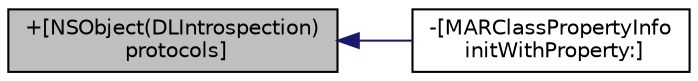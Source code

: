 digraph "+[NSObject(DLIntrospection) protocols]"
{
  edge [fontname="Helvetica",fontsize="10",labelfontname="Helvetica",labelfontsize="10"];
  node [fontname="Helvetica",fontsize="10",shape=record];
  rankdir="LR";
  Node29 [label="+[NSObject(DLIntrospection)\l protocols]",height=0.2,width=0.4,color="black", fillcolor="grey75", style="filled", fontcolor="black"];
  Node29 -> Node30 [dir="back",color="midnightblue",fontsize="10",style="solid",fontname="Helvetica"];
  Node30 [label="-[MARClassPropertyInfo\l initWithProperty:]",height=0.2,width=0.4,color="black", fillcolor="white", style="filled",URL="$interface_m_a_r_class_property_info.html#afa1f3862f32fdfe20c54eab41ad7f63b"];
}
